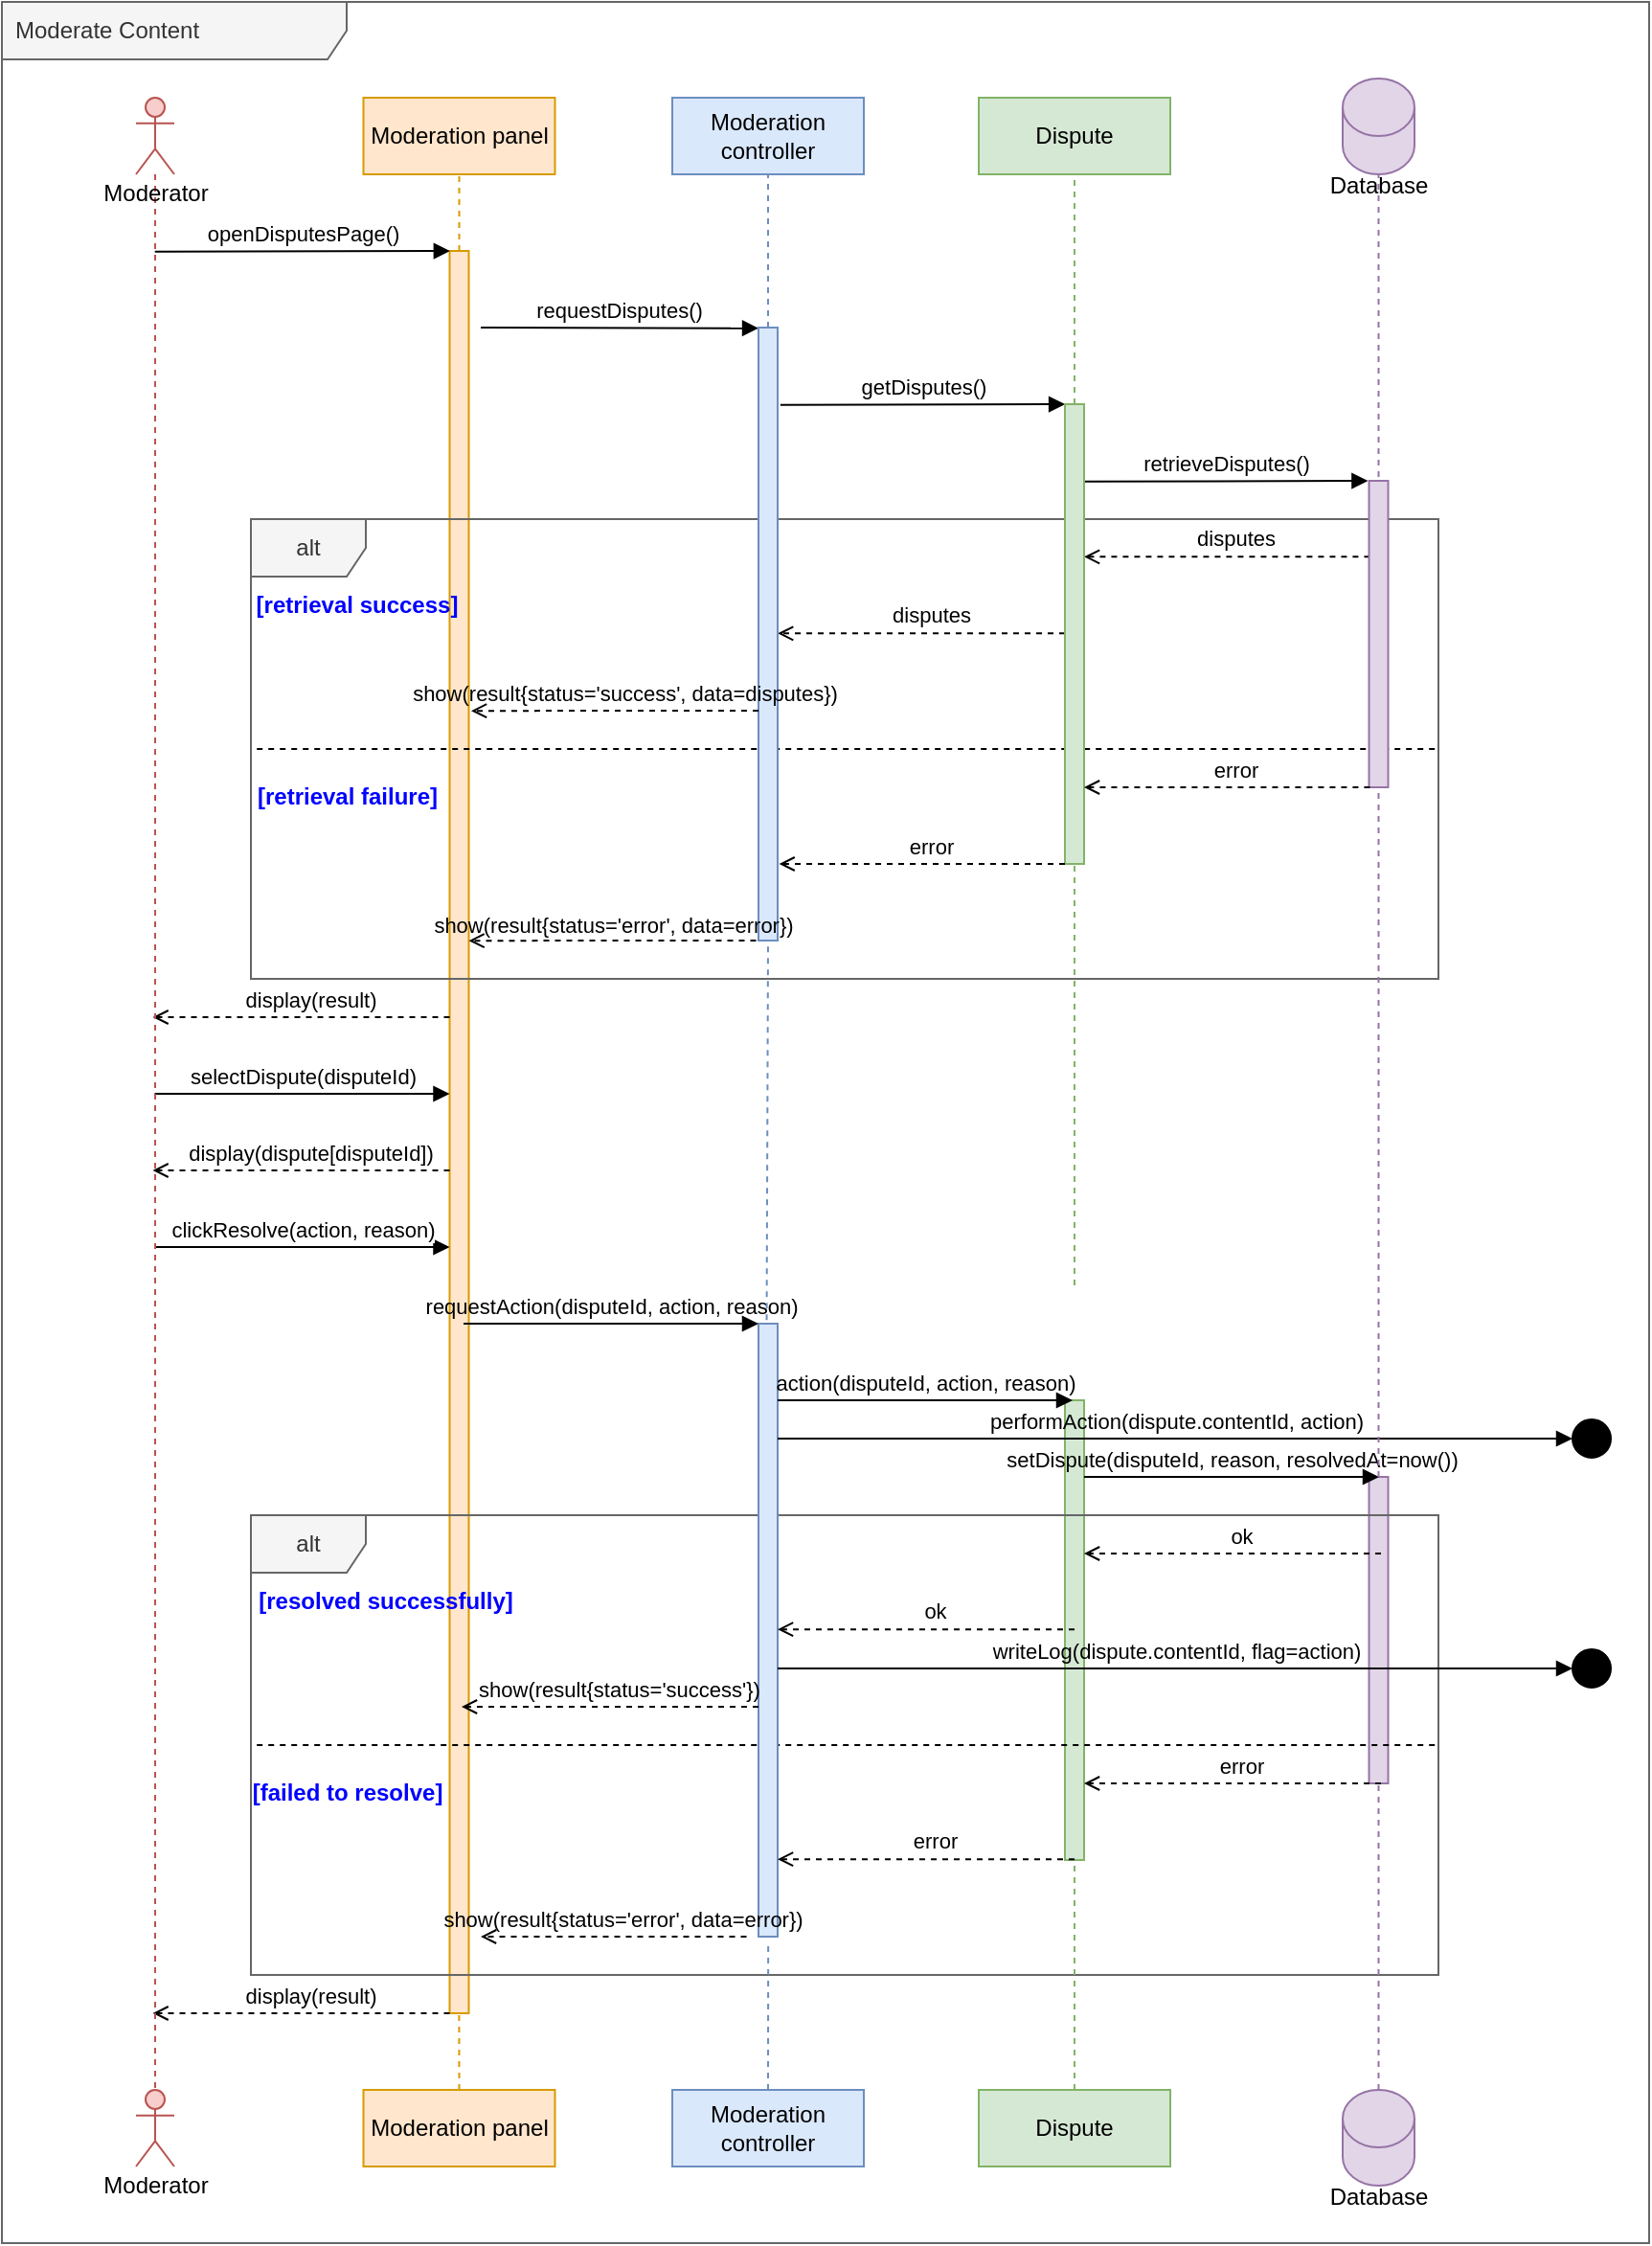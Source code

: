 <mxfile pages="7">
    <diagram id="9YUfMd6E4KthZk4kom6o" name="moderate_content">
        <mxGraphModel dx="702" dy="571" grid="1" gridSize="10" guides="1" tooltips="1" connect="1" arrows="1" fold="1" page="1" pageScale="1" pageWidth="850" pageHeight="1100" math="0" shadow="0">
            <root>
                <mxCell id="0"/>
                <mxCell id="1" parent="0"/>
                <mxCell id="Brh_mnJi5IMDe2LUyWTu-10" value="&lt;span style=&quot;color: rgba(237, 237, 237, 0); font-family: monospace; font-size: 0px; text-align: start;&quot;&gt;%3CmxGraphModel%3E%3Croot%3E%3CmxCell%20id%3D%220%22%2F%3E%3CmxCell%20id%3D%221%22%20parent%3D%220%22%2F%3E%3CmxCell%20id%3D%222%22%20value%3D%22%5Bmessage%5D%22%20style%3D%22html%3D1%3BverticalAlign%3Dbottom%3BendArrow%3Dblock%3Brounded%3D0%3BexitX%3D0.983%3BexitY%3D0.126%3BexitDx%3D0%3BexitDy%3D0%3BexitPerimeter%3D0%3B%22%20edge%3D%221%22%20parent%3D%221%22%3E%3CmxGeometry%20x%3D%220.001%22%20relative%3D%221%22%20as%3D%22geometry%22%3E%3CmxPoint%20x%3D%22325%22%20y%3D%22240%22%20as%3D%22sourcePoint%22%2F%3E%3CmxPoint%20x%3D%22475%22%20y%3D%22240%22%20as%3D%22targetPoint%22%2F%3E%3CmxPoint%20as%3D%22offset%22%2F%3E%3C%2FmxGeometry%3E%3C%2FmxCell%3E%3C%2Froot%3E%3C%2FmxGraphModel%3E&lt;/span&gt;" style="html=1;points=[];perimeter=orthogonalPerimeter;fillColor=#ffe6cc;strokeColor=#d79b00;container=0;" parent="1" vertex="1">
                    <mxGeometry x="233.75" y="200" width="10" height="920" as="geometry"/>
                </mxCell>
                <mxCell id="krH2Hktch8SGsoItCmGY-56" value="" style="html=1;points=[];perimeter=orthogonalPerimeter;fillColor=#e1d5e7;strokeColor=#9673a6;container=0;" parent="1" vertex="1">
                    <mxGeometry x="713.75" y="840" width="10" height="160" as="geometry"/>
                </mxCell>
                <mxCell id="krH2Hktch8SGsoItCmGY-51" value="&lt;span style=&quot;color: rgba(237, 237, 237, 0); font-family: monospace; font-size: 0px; text-align: start;&quot;&gt;%3CmxGraphModel%3E%3Croot%3E%3CmxCell%20id%3D%220%22%2F%3E%3CmxCell%20id%3D%221%22%20parent%3D%220%22%2F%3E%3CmxCell%20id%3D%222%22%20value%3D%22%5Bmessage%5D%22%20style%3D%22html%3D1%3BverticalAlign%3Dbottom%3BendArrow%3Dblock%3Brounded%3D0%3BexitX%3D0.983%3BexitY%3D0.126%3BexitDx%3D0%3BexitDy%3D0%3BexitPerimeter%3D0%3B%22%20edge%3D%221%22%20parent%3D%221%22%3E%3CmxGeometry%20x%3D%220.001%22%20relative%3D%221%22%20as%3D%22geometry%22%3E%3CmxPoint%20x%3D%22325%22%20y%3D%22240%22%20as%3D%22sourcePoint%22%2F%3E%3CmxPoint%20x%3D%22475%22%20y%3D%22240%22%20as%3D%22targetPoint%22%2F%3E%3CmxPoint%20as%3D%22offset%22%2F%3E%3C%2FmxGeometry%3E%3C%2FmxCell%3E%3C%2Froot%3E%3C%2FmxGraphModel%3E&lt;/span&gt;" style="html=1;points=[];perimeter=orthogonalPerimeter;fillColor=#D5E8D4;strokeColor=#82B366;container=0;" parent="1" vertex="1">
                    <mxGeometry x="555" y="800" width="10" height="240" as="geometry"/>
                </mxCell>
                <mxCell id="krH2Hktch8SGsoItCmGY-9" value="" style="group" parent="1" vertex="1" connectable="0">
                    <mxGeometry x="130" y="340" width="620" height="240" as="geometry"/>
                </mxCell>
                <mxCell id="krH2Hktch8SGsoItCmGY-10" value="alt" style="shape=umlFrame;whiteSpace=wrap;html=1;fillColor=#f5f5f5;fontColor=#333333;strokeColor=#666666;" parent="krH2Hktch8SGsoItCmGY-9" vertex="1">
                    <mxGeometry width="620" height="240" as="geometry"/>
                </mxCell>
                <mxCell id="krH2Hktch8SGsoItCmGY-11" value="&lt;b&gt;&lt;font style=&quot;color: rgb(0, 0, 255);&quot;&gt;[retrieval success]&lt;/font&gt;&lt;/b&gt;" style="text;html=1;align=center;verticalAlign=middle;resizable=0;points=[];autosize=1;strokeColor=none;fillColor=none;" parent="krH2Hktch8SGsoItCmGY-9" vertex="1">
                    <mxGeometry x="-10" y="29.998" width="130" height="30" as="geometry"/>
                </mxCell>
                <mxCell id="krH2Hktch8SGsoItCmGY-12" value="&lt;b&gt;&lt;font style=&quot;color: rgb(0, 0, 255);&quot;&gt;[retrieval failure]&lt;/font&gt;&lt;/b&gt;" style="text;html=1;align=center;verticalAlign=middle;resizable=0;points=[];autosize=1;strokeColor=none;fillColor=none;" parent="krH2Hktch8SGsoItCmGY-9" vertex="1">
                    <mxGeometry x="-10" y="130.002" width="120" height="30" as="geometry"/>
                </mxCell>
                <mxCell id="krH2Hktch8SGsoItCmGY-13" value="" style="endArrow=none;dashed=1;html=1;rounded=0;entryX=1;entryY=0.5;entryDx=0;entryDy=0;entryPerimeter=0;exitX=0.005;exitY=0.5;exitDx=0;exitDy=0;exitPerimeter=0;" parent="krH2Hktch8SGsoItCmGY-9" source="krH2Hktch8SGsoItCmGY-10" target="krH2Hktch8SGsoItCmGY-10" edge="1">
                    <mxGeometry width="50" height="50" relative="1" as="geometry">
                        <mxPoint y="119.57" as="sourcePoint"/>
                        <mxPoint x="620" y="120.29" as="targetPoint"/>
                    </mxGeometry>
                </mxCell>
                <mxCell id="krH2Hktch8SGsoItCmGY-58" value="" style="group" parent="1" vertex="1" connectable="0">
                    <mxGeometry x="130" y="860" width="620" height="240" as="geometry"/>
                </mxCell>
                <mxCell id="krH2Hktch8SGsoItCmGY-59" value="alt" style="shape=umlFrame;whiteSpace=wrap;html=1;fillColor=#f5f5f5;fontColor=#333333;strokeColor=#666666;" parent="krH2Hktch8SGsoItCmGY-58" vertex="1">
                    <mxGeometry width="620" height="240" as="geometry"/>
                </mxCell>
                <mxCell id="krH2Hktch8SGsoItCmGY-61" value="&lt;b&gt;&lt;font style=&quot;color: rgb(0, 0, 255);&quot;&gt;[failed to resolve]&lt;/font&gt;&lt;/b&gt;" style="text;html=1;align=center;verticalAlign=middle;resizable=0;points=[];autosize=1;strokeColor=none;fillColor=none;" parent="krH2Hktch8SGsoItCmGY-58" vertex="1">
                    <mxGeometry x="-10" y="130.002" width="120" height="30" as="geometry"/>
                </mxCell>
                <mxCell id="krH2Hktch8SGsoItCmGY-62" value="" style="endArrow=none;dashed=1;html=1;rounded=0;entryX=1;entryY=0.5;entryDx=0;entryDy=0;entryPerimeter=0;exitX=0.005;exitY=0.5;exitDx=0;exitDy=0;exitPerimeter=0;" parent="krH2Hktch8SGsoItCmGY-58" source="krH2Hktch8SGsoItCmGY-59" target="krH2Hktch8SGsoItCmGY-59" edge="1">
                    <mxGeometry width="50" height="50" relative="1" as="geometry">
                        <mxPoint y="119.57" as="sourcePoint"/>
                        <mxPoint x="620" y="120.29" as="targetPoint"/>
                    </mxGeometry>
                </mxCell>
                <mxCell id="krH2Hktch8SGsoItCmGY-60" value="&lt;b&gt;&lt;font style=&quot;color: rgb(0, 0, 255);&quot;&gt;[resolved successfully]&lt;/font&gt;&lt;/b&gt;" style="text;html=1;align=center;verticalAlign=middle;resizable=0;points=[];autosize=1;strokeColor=none;fillColor=none;" parent="krH2Hktch8SGsoItCmGY-58" vertex="1">
                    <mxGeometry x="-10" y="29.998" width="160" height="30" as="geometry"/>
                </mxCell>
                <mxCell id="krH2Hktch8SGsoItCmGY-20" value="&lt;span style=&quot;color: rgba(237, 237, 237, 0); font-family: monospace; font-size: 0px; text-align: start;&quot;&gt;%3CmxGraphModel%3E%3Croot%3E%3CmxCell%20id%3D%220%22%2F%3E%3CmxCell%20id%3D%221%22%20parent%3D%220%22%2F%3E%3CmxCell%20id%3D%222%22%20value%3D%22%5Bmessage%5D%22%20style%3D%22html%3D1%3BverticalAlign%3Dbottom%3BendArrow%3Dblock%3Brounded%3D0%3BexitX%3D0.983%3BexitY%3D0.126%3BexitDx%3D0%3BexitDy%3D0%3BexitPerimeter%3D0%3B%22%20edge%3D%221%22%20parent%3D%221%22%3E%3CmxGeometry%20x%3D%220.001%22%20relative%3D%221%22%20as%3D%22geometry%22%3E%3CmxPoint%20x%3D%22325%22%20y%3D%22240%22%20as%3D%22sourcePoint%22%2F%3E%3CmxPoint%20x%3D%22475%22%20y%3D%22240%22%20as%3D%22targetPoint%22%2F%3E%3CmxPoint%20as%3D%22offset%22%2F%3E%3C%2FmxGeometry%3E%3C%2FmxCell%3E%3C%2Froot%3E%3C%2FmxGraphModel%3E&lt;/span&gt;" style="html=1;points=[];perimeter=orthogonalPerimeter;fillColor=#DAE8FC;strokeColor=#6C8EBF;container=0;" parent="1" vertex="1">
                    <mxGeometry x="395" y="760" width="10" height="320" as="geometry"/>
                </mxCell>
                <mxCell id="Al805DOzdkPpneg158_Z-1" value="Moderate Content" style="shape=umlFrame;whiteSpace=wrap;html=1;width=180;height=30;boundedLbl=1;verticalAlign=middle;align=left;spacingLeft=5;fillColor=#f5f5f5;fontColor=#333333;strokeColor=#666666;container=0;" parent="1" vertex="1">
                    <mxGeometry y="70" width="860" height="1170" as="geometry"/>
                </mxCell>
                <mxCell id="Al805DOzdkPpneg158_Z-17" value="requestDisputes()" style="html=1;verticalAlign=bottom;endArrow=block;rounded=0;entryX=0.003;entryY=-0.002;entryDx=0;entryDy=0;entryPerimeter=0;" parent="1" edge="1">
                    <mxGeometry x="0.001" relative="1" as="geometry">
                        <mxPoint x="250" y="240" as="sourcePoint"/>
                        <mxPoint x="395.03" y="240.36" as="targetPoint"/>
                        <mxPoint as="offset"/>
                    </mxGeometry>
                </mxCell>
                <mxCell id="f-mqI0CYQHJbRvDZa1W0-10" value="getDisputes()" style="html=1;verticalAlign=bottom;endArrow=block;rounded=0;exitX=1.143;exitY=0.126;exitDx=0;exitDy=0;exitPerimeter=0;entryX=0.006;entryY=0;entryDx=0;entryDy=0;entryPerimeter=0;" parent="1" source="Brh_mnJi5IMDe2LUyWTu-18" target="Brh_mnJi5IMDe2LUyWTu-24" edge="1">
                    <mxGeometry x="0.001" relative="1" as="geometry">
                        <mxPoint x="404.87" y="279.6" as="sourcePoint"/>
                        <mxPoint x="555.09" y="280.16" as="targetPoint"/>
                        <mxPoint as="offset"/>
                    </mxGeometry>
                </mxCell>
                <mxCell id="hI0j3te1_Zp4ngGJVeRy-8" value="retrieveDisputes()" style="html=1;verticalAlign=bottom;endArrow=block;rounded=0;exitX=0.992;exitY=0.255;exitDx=0;exitDy=0;exitPerimeter=0;entryX=-0.062;entryY=0.005;entryDx=0;entryDy=0;entryPerimeter=0;" parent="1" edge="1">
                    <mxGeometry x="0.001" relative="1" as="geometry">
                        <mxPoint x="565.0" y="320.4" as="sourcePoint"/>
                        <mxPoint x="713.21" y="320" as="targetPoint"/>
                        <mxPoint as="offset"/>
                    </mxGeometry>
                </mxCell>
                <mxCell id="hI0j3te1_Zp4ngGJVeRy-11" style="rounded=0;orthogonalLoop=1;jettySize=auto;html=1;endArrow=open;endFill=0;dashed=1;exitX=0;exitY=1.001;exitDx=0;exitDy=0;exitPerimeter=0;entryX=1.005;entryY=0.834;entryDx=0;entryDy=0;entryPerimeter=0;" parent="1" edge="1">
                    <mxGeometry relative="1" as="geometry">
                        <mxPoint x="405.05" y="399.64" as="targetPoint"/>
                        <mxPoint x="555" y="399.64" as="sourcePoint"/>
                    </mxGeometry>
                </mxCell>
                <mxCell id="hI0j3te1_Zp4ngGJVeRy-12" value="disputes" style="edgeLabel;html=1;align=center;verticalAlign=bottom;resizable=0;points=[];container=0;" parent="hI0j3te1_Zp4ngGJVeRy-11" vertex="1" connectable="0">
                    <mxGeometry x="-0.06" y="-1" relative="1" as="geometry">
                        <mxPoint as="offset"/>
                    </mxGeometry>
                </mxCell>
                <mxCell id="2" style="rounded=0;orthogonalLoop=1;jettySize=auto;html=1;endArrow=open;endFill=0;dashed=1;entryX=1.005;entryY=0.834;entryDx=0;entryDy=0;entryPerimeter=0;" parent="1" edge="1">
                    <mxGeometry relative="1" as="geometry">
                        <mxPoint x="78.75" y="600.0" as="targetPoint"/>
                        <mxPoint x="233.75" y="600" as="sourcePoint"/>
                    </mxGeometry>
                </mxCell>
                <mxCell id="3" value="display(result)" style="edgeLabel;html=1;align=center;verticalAlign=bottom;resizable=0;points=[];container=0;" parent="2" vertex="1" connectable="0">
                    <mxGeometry x="-0.06" y="-1" relative="1" as="geometry">
                        <mxPoint as="offset"/>
                    </mxGeometry>
                </mxCell>
                <mxCell id="krH2Hktch8SGsoItCmGY-30" style="rounded=0;orthogonalLoop=1;jettySize=auto;html=1;endArrow=open;endFill=0;dashed=1;entryX=1.005;entryY=0.834;entryDx=0;entryDy=0;entryPerimeter=0;" parent="1" edge="1">
                    <mxGeometry relative="1" as="geometry">
                        <mxPoint x="78.75" y="1120" as="targetPoint"/>
                        <mxPoint x="233.75" y="1120" as="sourcePoint"/>
                    </mxGeometry>
                </mxCell>
                <mxCell id="krH2Hktch8SGsoItCmGY-31" value="display(result)" style="edgeLabel;html=1;align=center;verticalAlign=bottom;resizable=0;points=[];container=0;" parent="krH2Hktch8SGsoItCmGY-30" vertex="1" connectable="0">
                    <mxGeometry x="-0.06" y="-1" relative="1" as="geometry">
                        <mxPoint as="offset"/>
                    </mxGeometry>
                </mxCell>
                <mxCell id="krH2Hktch8SGsoItCmGY-16" style="rounded=0;orthogonalLoop=1;jettySize=auto;html=1;endArrow=open;endFill=0;dashed=1;entryX=1.005;entryY=0.834;entryDx=0;entryDy=0;entryPerimeter=0;" parent="1" edge="1">
                    <mxGeometry relative="1" as="geometry">
                        <mxPoint x="78.75" y="680.0" as="targetPoint"/>
                        <mxPoint x="233.75" y="680" as="sourcePoint"/>
                    </mxGeometry>
                </mxCell>
                <mxCell id="krH2Hktch8SGsoItCmGY-17" value="display(dispute[disputeId])" style="edgeLabel;html=1;align=center;verticalAlign=bottom;resizable=0;points=[];container=0;" parent="krH2Hktch8SGsoItCmGY-16" vertex="1" connectable="0">
                    <mxGeometry x="-0.06" y="-1" relative="1" as="geometry">
                        <mxPoint as="offset"/>
                    </mxGeometry>
                </mxCell>
                <mxCell id="krH2Hktch8SGsoItCmGY-28" style="rounded=0;orthogonalLoop=1;jettySize=auto;html=1;endArrow=open;endFill=0;dashed=1;entryX=1.005;entryY=0.834;entryDx=0;entryDy=0;entryPerimeter=0;" parent="1" edge="1">
                    <mxGeometry relative="1" as="geometry">
                        <mxPoint x="240.0" y="960.0" as="targetPoint"/>
                        <mxPoint x="395" y="960" as="sourcePoint"/>
                    </mxGeometry>
                </mxCell>
                <mxCell id="krH2Hktch8SGsoItCmGY-29" value="show(result{status=&#39;success&#39;})" style="edgeLabel;html=1;align=center;verticalAlign=bottom;resizable=0;points=[];container=0;labelBackgroundColor=none;" parent="krH2Hktch8SGsoItCmGY-28" vertex="1" connectable="0">
                    <mxGeometry x="-0.06" y="-1" relative="1" as="geometry">
                        <mxPoint as="offset"/>
                    </mxGeometry>
                </mxCell>
                <mxCell id="krH2Hktch8SGsoItCmGY-44" style="rounded=0;orthogonalLoop=1;jettySize=auto;html=1;endArrow=open;endFill=0;dashed=1;" parent="1" edge="1">
                    <mxGeometry relative="1" as="geometry">
                        <mxPoint x="250" y="1080" as="targetPoint"/>
                        <mxPoint x="388.75" y="1080" as="sourcePoint"/>
                    </mxGeometry>
                </mxCell>
                <mxCell id="krH2Hktch8SGsoItCmGY-45" value="show(result{status=&#39;error&#39;, data=error})" style="edgeLabel;html=1;align=center;verticalAlign=bottom;resizable=0;points=[];container=0;labelBackgroundColor=none;" parent="krH2Hktch8SGsoItCmGY-44" vertex="1" connectable="0">
                    <mxGeometry x="-0.06" y="-1" relative="1" as="geometry">
                        <mxPoint as="offset"/>
                    </mxGeometry>
                </mxCell>
                <mxCell id="krH2Hktch8SGsoItCmGY-24" style="rounded=0;orthogonalLoop=1;jettySize=auto;html=1;endArrow=open;endFill=0;dashed=1;entryX=1.005;entryY=0.834;entryDx=0;entryDy=0;entryPerimeter=0;" parent="1" edge="1">
                    <mxGeometry relative="1" as="geometry">
                        <mxPoint x="565" y="880.0" as="targetPoint"/>
                        <mxPoint x="720" y="880" as="sourcePoint"/>
                    </mxGeometry>
                </mxCell>
                <mxCell id="krH2Hktch8SGsoItCmGY-25" value="ok" style="edgeLabel;html=1;align=center;verticalAlign=bottom;resizable=0;points=[];container=0;" parent="krH2Hktch8SGsoItCmGY-24" vertex="1" connectable="0">
                    <mxGeometry x="-0.06" y="-1" relative="1" as="geometry">
                        <mxPoint as="offset"/>
                    </mxGeometry>
                </mxCell>
                <mxCell id="krH2Hktch8SGsoItCmGY-40" style="rounded=0;orthogonalLoop=1;jettySize=auto;html=1;endArrow=open;endFill=0;dashed=1;entryX=1.005;entryY=0.834;entryDx=0;entryDy=0;entryPerimeter=0;" parent="1" edge="1">
                    <mxGeometry relative="1" as="geometry">
                        <mxPoint x="565" y="1000.0" as="targetPoint"/>
                        <mxPoint x="720" y="1000" as="sourcePoint"/>
                    </mxGeometry>
                </mxCell>
                <mxCell id="krH2Hktch8SGsoItCmGY-41" value="error" style="edgeLabel;html=1;align=center;verticalAlign=bottom;resizable=0;points=[];container=0;" parent="krH2Hktch8SGsoItCmGY-40" vertex="1" connectable="0">
                    <mxGeometry x="-0.06" y="-1" relative="1" as="geometry">
                        <mxPoint as="offset"/>
                    </mxGeometry>
                </mxCell>
                <mxCell id="krH2Hktch8SGsoItCmGY-26" style="rounded=0;orthogonalLoop=1;jettySize=auto;html=1;endArrow=open;endFill=0;dashed=1;entryX=1.005;entryY=0.834;entryDx=0;entryDy=0;entryPerimeter=0;" parent="1" edge="1">
                    <mxGeometry relative="1" as="geometry">
                        <mxPoint x="405" y="919.6" as="targetPoint"/>
                        <mxPoint x="560" y="919.6" as="sourcePoint"/>
                    </mxGeometry>
                </mxCell>
                <mxCell id="krH2Hktch8SGsoItCmGY-27" value="ok" style="edgeLabel;html=1;align=center;verticalAlign=bottom;resizable=0;points=[];container=0;" parent="krH2Hktch8SGsoItCmGY-26" vertex="1" connectable="0">
                    <mxGeometry x="-0.06" y="-1" relative="1" as="geometry">
                        <mxPoint as="offset"/>
                    </mxGeometry>
                </mxCell>
                <mxCell id="krH2Hktch8SGsoItCmGY-42" style="rounded=0;orthogonalLoop=1;jettySize=auto;html=1;endArrow=open;endFill=0;dashed=1;entryX=1.005;entryY=0.834;entryDx=0;entryDy=0;entryPerimeter=0;" parent="1" edge="1">
                    <mxGeometry relative="1" as="geometry">
                        <mxPoint x="405" y="1039.6" as="targetPoint"/>
                        <mxPoint x="560" y="1039.6" as="sourcePoint"/>
                    </mxGeometry>
                </mxCell>
                <mxCell id="krH2Hktch8SGsoItCmGY-43" value="error" style="edgeLabel;html=1;align=center;verticalAlign=bottom;resizable=0;points=[];container=0;" parent="krH2Hktch8SGsoItCmGY-42" vertex="1" connectable="0">
                    <mxGeometry x="-0.06" y="-1" relative="1" as="geometry">
                        <mxPoint as="offset"/>
                    </mxGeometry>
                </mxCell>
                <mxCell id="hI0j3te1_Zp4ngGJVeRy-13" style="rounded=0;orthogonalLoop=1;jettySize=auto;html=1;endArrow=open;endFill=0;dashed=1;exitX=-0.037;exitY=0.998;exitDx=0;exitDy=0;exitPerimeter=0;entryX=1.004;entryY=0.749;entryDx=0;entryDy=0;entryPerimeter=0;" parent="1" edge="1">
                    <mxGeometry relative="1" as="geometry">
                        <mxPoint x="565" y="359.64" as="targetPoint"/>
                        <mxPoint x="714.21" y="359.64" as="sourcePoint"/>
                    </mxGeometry>
                </mxCell>
                <mxCell id="hI0j3te1_Zp4ngGJVeRy-14" value="disputes" style="edgeLabel;html=1;align=center;verticalAlign=bottom;resizable=0;points=[];container=0;" parent="hI0j3te1_Zp4ngGJVeRy-13" vertex="1" connectable="0">
                    <mxGeometry x="-0.06" y="-1" relative="1" as="geometry">
                        <mxPoint as="offset"/>
                    </mxGeometry>
                </mxCell>
                <mxCell id="Brh_mnJi5IMDe2LUyWTu-4" value="openDisputesPage()" style="html=1;verticalAlign=bottom;endArrow=block;rounded=0;entryX=0.018;entryY=0;entryDx=0;entryDy=0;entryPerimeter=0;exitX=0.486;exitY=0.001;exitDx=0;exitDy=0;exitPerimeter=0;" parent="1" source="Brh_mnJi5IMDe2LUyWTu-5" target="Brh_mnJi5IMDe2LUyWTu-10" edge="1">
                    <mxGeometry x="0.001" relative="1" as="geometry">
                        <mxPoint x="80" y="200" as="sourcePoint"/>
                        <mxPoint x="235.42" y="199.36" as="targetPoint"/>
                        <mxPoint as="offset"/>
                    </mxGeometry>
                </mxCell>
                <mxCell id="krH2Hktch8SGsoItCmGY-14" value="selectDispute(disputeId)" style="html=1;verticalAlign=bottom;endArrow=block;rounded=0;entryX=0.018;entryY=0;entryDx=0;entryDy=0;entryPerimeter=0;exitX=0.486;exitY=0.001;exitDx=0;exitDy=0;exitPerimeter=0;" parent="1" edge="1">
                    <mxGeometry x="0.001" relative="1" as="geometry">
                        <mxPoint x="79.75" y="640" as="sourcePoint"/>
                        <mxPoint x="233.75" y="640" as="targetPoint"/>
                        <mxPoint as="offset"/>
                    </mxGeometry>
                </mxCell>
                <mxCell id="krH2Hktch8SGsoItCmGY-18" value="clickResolve(action, reason)" style="html=1;verticalAlign=bottom;endArrow=block;rounded=0;entryX=0.018;entryY=0;entryDx=0;entryDy=0;entryPerimeter=0;exitX=0.486;exitY=0.001;exitDx=0;exitDy=0;exitPerimeter=0;" parent="1" edge="1">
                    <mxGeometry x="0.001" relative="1" as="geometry">
                        <mxPoint x="79.75" y="720" as="sourcePoint"/>
                        <mxPoint x="233.75" y="720" as="targetPoint"/>
                        <mxPoint as="offset"/>
                    </mxGeometry>
                </mxCell>
                <mxCell id="krH2Hktch8SGsoItCmGY-21" value="&lt;span&gt;requestAction(disputeId, action, reason)&lt;/span&gt;" style="html=1;verticalAlign=bottom;endArrow=block;rounded=0;entryX=0.018;entryY=0;entryDx=0;entryDy=0;entryPerimeter=0;exitX=0.486;exitY=0.001;exitDx=0;exitDy=0;exitPerimeter=0;labelBackgroundColor=none;" parent="1" edge="1">
                    <mxGeometry x="0.001" relative="1" as="geometry">
                        <mxPoint x="241" y="760" as="sourcePoint"/>
                        <mxPoint x="395" y="760" as="targetPoint"/>
                        <mxPoint as="offset"/>
                    </mxGeometry>
                </mxCell>
                <mxCell id="krH2Hktch8SGsoItCmGY-22" value="&lt;span&gt;action(disputeId, action, reason)&lt;/span&gt;" style="html=1;verticalAlign=bottom;endArrow=block;rounded=0;entryX=0.018;entryY=0;entryDx=0;entryDy=0;entryPerimeter=0;exitX=0.486;exitY=0.001;exitDx=0;exitDy=0;exitPerimeter=0;labelBackgroundColor=none;" parent="1" edge="1">
                    <mxGeometry x="0.001" relative="1" as="geometry">
                        <mxPoint x="405" y="800" as="sourcePoint"/>
                        <mxPoint x="559" y="800" as="targetPoint"/>
                        <mxPoint as="offset"/>
                    </mxGeometry>
                </mxCell>
                <mxCell id="krH2Hktch8SGsoItCmGY-36" value="performAction(dispute.contentId, action)" style="html=1;verticalAlign=bottom;endArrow=block;rounded=0;exitX=0.486;exitY=0.001;exitDx=0;exitDy=0;exitPerimeter=0;labelBackgroundColor=none;" parent="1" edge="1">
                    <mxGeometry x="0.001" relative="1" as="geometry">
                        <mxPoint x="405" y="820" as="sourcePoint"/>
                        <mxPoint x="820" y="820" as="targetPoint"/>
                        <mxPoint as="offset"/>
                    </mxGeometry>
                </mxCell>
                <mxCell id="krH2Hktch8SGsoItCmGY-38" value="writeLog(dispute.contentId, flag=action)" style="html=1;verticalAlign=bottom;endArrow=block;rounded=0;exitX=0.486;exitY=0.001;exitDx=0;exitDy=0;exitPerimeter=0;labelBackgroundColor=none;" parent="1" edge="1">
                    <mxGeometry x="0.001" relative="1" as="geometry">
                        <mxPoint x="405" y="940" as="sourcePoint"/>
                        <mxPoint x="820" y="940" as="targetPoint"/>
                        <mxPoint as="offset"/>
                    </mxGeometry>
                </mxCell>
                <mxCell id="krH2Hktch8SGsoItCmGY-23" value="setDispute(disputeId, reason, resolvedAt=now())" style="html=1;verticalAlign=bottom;endArrow=block;rounded=0;entryX=0.018;entryY=0;entryDx=0;entryDy=0;entryPerimeter=0;exitX=0.486;exitY=0.001;exitDx=0;exitDy=0;exitPerimeter=0;labelBackgroundColor=none;" parent="1" edge="1">
                    <mxGeometry x="0.001" relative="1" as="geometry">
                        <mxPoint x="565" y="840" as="sourcePoint"/>
                        <mxPoint x="719" y="840" as="targetPoint"/>
                        <mxPoint as="offset"/>
                    </mxGeometry>
                </mxCell>
                <mxCell id="RKpe-7u0rJ-MWehzNpvw-2" value="Moderator" style="shape=umlActor;verticalLabelPosition=middle;verticalAlign=top;html=1;outlineConnect=0;strokeColor=light-dark(#B85450,#D7817E);fillColor=light-dark(#F8CECC,#512D2B);labelPosition=center;align=center;spacingTop=36;container=0;" parent="1" vertex="1">
                    <mxGeometry x="70" y="1160" width="20" height="40" as="geometry"/>
                </mxCell>
                <mxCell id="RKpe-7u0rJ-MWehzNpvw-3" value="" style="endArrow=none;html=1;rounded=0;entryX=0.5;entryY=0;entryDx=0;entryDy=0;entryPerimeter=0;dashed=1;strokeColor=#B85450;" parent="1" source="Al805DOzdkPpneg158_Z-26" target="RKpe-7u0rJ-MWehzNpvw-2" edge="1">
                    <mxGeometry width="50" height="50" relative="1" as="geometry">
                        <mxPoint x="170" y="390" as="sourcePoint"/>
                        <mxPoint x="220" y="340" as="targetPoint"/>
                    </mxGeometry>
                </mxCell>
                <mxCell id="Brh_mnJi5IMDe2LUyWTu-15" value="Moderation controller" style="rounded=0;whiteSpace=wrap;html=1;strokeColor=#6C8EBF;fillColor=#DAE8FC;container=0;" parent="1" vertex="1">
                    <mxGeometry x="350" y="1160" width="100" height="40" as="geometry"/>
                </mxCell>
                <mxCell id="Brh_mnJi5IMDe2LUyWTu-17" value="" style="endArrow=none;html=1;rounded=0;entryX=0.5;entryY=1;entryDx=0;entryDy=0;exitX=0.428;exitY=-0.006;exitDx=0;exitDy=0;strokeColor=#6C8EBF;dashed=1;exitPerimeter=0;" parent="1" source="krH2Hktch8SGsoItCmGY-20" target="Brh_mnJi5IMDe2LUyWTu-18" edge="1">
                    <mxGeometry width="50" height="50" relative="1" as="geometry">
                        <mxPoint x="400" y="600.0" as="sourcePoint"/>
                        <mxPoint x="400" y="580" as="targetPoint"/>
                    </mxGeometry>
                </mxCell>
                <mxCell id="krH2Hktch8SGsoItCmGY-54" value="" style="endArrow=none;html=1;rounded=0;entryX=0.509;entryY=1.01;entryDx=0;entryDy=0;exitX=0.5;exitY=0;exitDx=0;exitDy=0;strokeColor=#6C8EBF;dashed=1;entryPerimeter=0;" parent="1" source="Brh_mnJi5IMDe2LUyWTu-15" target="krH2Hktch8SGsoItCmGY-20" edge="1">
                    <mxGeometry width="50" height="50" relative="1" as="geometry">
                        <mxPoint x="470" y="1588" as="sourcePoint"/>
                        <mxPoint x="471" y="1390" as="targetPoint"/>
                    </mxGeometry>
                </mxCell>
                <mxCell id="Brh_mnJi5IMDe2LUyWTu-21" value="Dispute" style="rounded=0;whiteSpace=wrap;html=1;strokeColor=#82B366;fillColor=#D5E8D4;container=0;" parent="1" vertex="1">
                    <mxGeometry x="510" y="1160" width="100" height="40" as="geometry"/>
                </mxCell>
                <mxCell id="Brh_mnJi5IMDe2LUyWTu-23" value="" style="endArrow=none;html=1;rounded=0;entryX=0.5;entryY=1;entryDx=0;entryDy=0;strokeColor=#82B366;dashed=1;" parent="1" target="Brh_mnJi5IMDe2LUyWTu-24" edge="1">
                    <mxGeometry width="50" height="50" relative="1" as="geometry">
                        <mxPoint x="560" y="740" as="sourcePoint"/>
                        <mxPoint x="560" y="580" as="targetPoint"/>
                    </mxGeometry>
                </mxCell>
                <mxCell id="krH2Hktch8SGsoItCmGY-53" value="" style="endArrow=none;html=1;rounded=0;strokeColor=#82B366;dashed=1;exitX=0.5;exitY=0;exitDx=0;exitDy=0;" parent="1" source="Brh_mnJi5IMDe2LUyWTu-21" edge="1">
                    <mxGeometry width="50" height="50" relative="1" as="geometry">
                        <mxPoint x="600" y="1460" as="sourcePoint"/>
                        <mxPoint x="560" y="1040" as="targetPoint"/>
                    </mxGeometry>
                </mxCell>
                <mxCell id="f-mqI0CYQHJbRvDZa1W0-15" value="Database" style="shape=cylinder3;whiteSpace=wrap;html=1;boundedLbl=1;backgroundOutline=1;size=15;strokeColor=#9673A6;fillColor=#E1D5E7;spacingTop=36;container=0;" parent="1" vertex="1">
                    <mxGeometry x="700" y="1160" width="37.5" height="50" as="geometry"/>
                </mxCell>
                <mxCell id="f-mqI0CYQHJbRvDZa1W0-14" value="" style="endArrow=none;html=1;rounded=0;entryX=0.5;entryY=1;entryDx=0;entryDy=0;entryPerimeter=0;exitX=0.5;exitY=0;exitDx=0;exitDy=0;exitPerimeter=0;dashed=1;strokeColor=#9673A6;" parent="1" source="krH2Hktch8SGsoItCmGY-56" target="f-mqI0CYQHJbRvDZa1W0-7" edge="1">
                    <mxGeometry width="50" height="50" relative="1" as="geometry">
                        <mxPoint x="508.75" y="310" as="sourcePoint"/>
                        <mxPoint x="558.75" y="260" as="targetPoint"/>
                    </mxGeometry>
                </mxCell>
                <mxCell id="Brh_mnJi5IMDe2LUyWTu-8" value="&lt;div&gt;&lt;span style=&quot;background-color: transparent;&quot;&gt;Moderation panel&lt;/span&gt;&lt;/div&gt;" style="rounded=0;whiteSpace=wrap;html=1;strokeColor=#D79B00;fillColor=#FFE6CC;container=0;" parent="1" vertex="1">
                    <mxGeometry x="188.75" y="1160" width="100" height="40" as="geometry"/>
                </mxCell>
                <mxCell id="Brh_mnJi5IMDe2LUyWTu-14" value="Moderation controller" style="rounded=0;whiteSpace=wrap;html=1;strokeColor=#6C8EBF;fillColor=#DAE8FC;container=0;" parent="1" vertex="1">
                    <mxGeometry x="350" y="120" width="100" height="40" as="geometry"/>
                </mxCell>
                <mxCell id="Brh_mnJi5IMDe2LUyWTu-16" value="" style="endArrow=none;html=1;rounded=0;entryX=0.5;entryY=1;entryDx=0;entryDy=0;exitX=0.5;exitY=0;exitDx=0;exitDy=0;strokeColor=#6C8EBF;dashed=1;" parent="1" source="Brh_mnJi5IMDe2LUyWTu-18" target="Brh_mnJi5IMDe2LUyWTu-14" edge="1">
                    <mxGeometry width="50" height="50" relative="1" as="geometry">
                        <mxPoint x="390" y="620" as="sourcePoint"/>
                        <mxPoint x="440" y="570" as="targetPoint"/>
                    </mxGeometry>
                </mxCell>
                <mxCell id="Brh_mnJi5IMDe2LUyWTu-18" value="&lt;span style=&quot;color: rgba(237, 237, 237, 0); font-family: monospace; font-size: 0px; text-align: start;&quot;&gt;%3CmxGraphModel%3E%3Croot%3E%3CmxCell%20id%3D%220%22%2F%3E%3CmxCell%20id%3D%221%22%20parent%3D%220%22%2F%3E%3CmxCell%20id%3D%222%22%20value%3D%22%5Bmessage%5D%22%20style%3D%22html%3D1%3BverticalAlign%3Dbottom%3BendArrow%3Dblock%3Brounded%3D0%3BexitX%3D0.983%3BexitY%3D0.126%3BexitDx%3D0%3BexitDy%3D0%3BexitPerimeter%3D0%3B%22%20edge%3D%221%22%20parent%3D%221%22%3E%3CmxGeometry%20x%3D%220.001%22%20relative%3D%221%22%20as%3D%22geometry%22%3E%3CmxPoint%20x%3D%22325%22%20y%3D%22240%22%20as%3D%22sourcePoint%22%2F%3E%3CmxPoint%20x%3D%22475%22%20y%3D%22240%22%20as%3D%22targetPoint%22%2F%3E%3CmxPoint%20as%3D%22offset%22%2F%3E%3C%2FmxGeometry%3E%3C%2FmxCell%3E%3C%2Froot%3E%3C%2FmxGraphModel%3E&lt;/span&gt;" style="html=1;points=[];perimeter=orthogonalPerimeter;fillColor=#DAE8FC;strokeColor=#6C8EBF;container=0;" parent="1" vertex="1">
                    <mxGeometry x="395" y="240" width="10" height="320" as="geometry"/>
                </mxCell>
                <mxCell id="Brh_mnJi5IMDe2LUyWTu-7" value="&lt;div&gt;&lt;span style=&quot;background-color: transparent;&quot;&gt;Moderation panel&lt;/span&gt;&lt;/div&gt;" style="rounded=0;whiteSpace=wrap;html=1;strokeColor=#D79B00;fillColor=#FFE6CC;container=0;" parent="1" vertex="1">
                    <mxGeometry x="188.75" y="120" width="100" height="40" as="geometry"/>
                </mxCell>
                <mxCell id="Brh_mnJi5IMDe2LUyWTu-9" value="" style="endArrow=none;html=1;rounded=0;entryX=0.5;entryY=1;entryDx=0;entryDy=0;exitX=0.5;exitY=0;exitDx=0;exitDy=0;strokeColor=#D79B00;dashed=1;" parent="1" source="Brh_mnJi5IMDe2LUyWTu-10" target="Brh_mnJi5IMDe2LUyWTu-7" edge="1">
                    <mxGeometry width="50" height="50" relative="1" as="geometry">
                        <mxPoint x="228.75" y="620" as="sourcePoint"/>
                        <mxPoint x="278.75" y="570" as="targetPoint"/>
                    </mxGeometry>
                </mxCell>
                <mxCell id="krH2Hktch8SGsoItCmGY-55" value="" style="endArrow=none;html=1;rounded=0;entryX=0.495;entryY=1.001;entryDx=0;entryDy=0;exitX=0.5;exitY=0;exitDx=0;exitDy=0;strokeColor=#D79B00;dashed=1;entryPerimeter=0;" parent="1" source="Brh_mnJi5IMDe2LUyWTu-8" target="Brh_mnJi5IMDe2LUyWTu-10" edge="1">
                    <mxGeometry width="50" height="50" relative="1" as="geometry">
                        <mxPoint x="220" y="1290" as="sourcePoint"/>
                        <mxPoint x="220" y="1250" as="targetPoint"/>
                    </mxGeometry>
                </mxCell>
                <mxCell id="8" style="rounded=0;orthogonalLoop=1;jettySize=auto;html=1;endArrow=open;endFill=0;dashed=1;exitX=-0.002;exitY=1.001;exitDx=0;exitDy=0;exitPerimeter=0;entryX=0.998;entryY=0.876;entryDx=0;entryDy=0;entryPerimeter=0;" parent="1" edge="1">
                    <mxGeometry relative="1" as="geometry">
                        <mxPoint x="243.75" y="560.08" as="targetPoint"/>
                        <mxPoint x="393.75" y="560.0" as="sourcePoint"/>
                    </mxGeometry>
                </mxCell>
                <mxCell id="9" value="show(result{status=&#39;error&#39;, data=error})" style="edgeLabel;html=1;align=center;verticalAlign=bottom;resizable=0;points=[];labelBackgroundColor=none;container=0;" parent="8" vertex="1" connectable="0">
                    <mxGeometry x="-0.06" y="-1" relative="1" as="geometry">
                        <mxPoint x="-4" y="1" as="offset"/>
                    </mxGeometry>
                </mxCell>
                <mxCell id="f-mqI0CYQHJbRvDZa1W0-7" value="Database" style="shape=cylinder3;whiteSpace=wrap;html=1;boundedLbl=1;backgroundOutline=1;size=15;strokeColor=#9673A6;fillColor=#E1D5E7;verticalAlign=middle;spacingTop=36;container=0;" parent="1" vertex="1">
                    <mxGeometry x="700" y="110" width="37.5" height="50" as="geometry"/>
                </mxCell>
                <mxCell id="Al805DOzdkPpneg158_Z-13" value="" style="html=1;points=[];perimeter=orthogonalPerimeter;fillColor=#e1d5e7;strokeColor=#9673a6;container=0;" parent="1" vertex="1">
                    <mxGeometry x="713.75" y="320" width="10" height="160" as="geometry"/>
                </mxCell>
                <mxCell id="Al805DOzdkPpneg158_Z-26" value="Moderator" style="shape=umlActor;verticalLabelPosition=middle;verticalAlign=top;html=1;outlineConnect=0;strokeColor=light-dark(#B85450,#D7817E);fillColor=light-dark(#F8CECC,#512D2B);labelPosition=center;align=center;spacingTop=36;container=0;" parent="1" vertex="1">
                    <mxGeometry x="70" y="120" width="20" height="40" as="geometry"/>
                </mxCell>
                <mxCell id="Brh_mnJi5IMDe2LUyWTu-5" value="&lt;span style=&quot;color: rgba(0, 0, 0, 0); font-family: monospace; font-size: 0px; text-align: start;&quot;&gt;%3CmxGraphModel%3E%3Croot%3E%3CmxCell%20id%3D%220%22%2F%3E%3CmxCell%20id%3D%221%22%20parent%3D%220%22%2F%3E%3CmxCell%20id%3D%222%22%20value%3D%22%5Bmessage%5D%22%20style%3D%22html%3D1%3BverticalAlign%3Dbottom%3BendArrow%3Dblock%3Brounded%3D0%3BexitX%3D0.983%3BexitY%3D0.126%3BexitDx%3D0%3BexitDy%3D0%3BexitPerimeter%3D0%3B%22%20edge%3D%221%22%20parent%3D%221%22%3E%3CmxGeometry%20x%3D%220.001%22%20relative%3D%221%22%20as%3D%22geometry%22%3E%3CmxPoint%20x%3D%22325%22%20y%3D%22240%22%20as%3D%22sourcePoint%22%2F%3E%3CmxPoint%20x%3D%22475%22%20y%3D%22240%22%20as%3D%22targetPoint%22%2F%3E%3CmxPoint%20as%3D%22offset%22%2F%3E%3C%2FmxGeometry%3E%3C%2FmxCell%3E%3C%2Froot%3E%3C%2FmxGraphModel%3E&lt;/span&gt;" style="html=1;points=[];perimeter=orthogonalPerimeter;fillColor=#FFE6CC00;strokeColor=#D79B0000;container=0;" parent="1" vertex="1">
                    <mxGeometry x="75" y="200" width="10" height="320" as="geometry"/>
                </mxCell>
                <mxCell id="Brh_mnJi5IMDe2LUyWTu-20" value="Dispute" style="rounded=0;whiteSpace=wrap;html=1;strokeColor=#82B366;fillColor=#D5E8D4;container=0;" parent="1" vertex="1">
                    <mxGeometry x="510" y="120" width="100" height="40" as="geometry"/>
                </mxCell>
                <mxCell id="Brh_mnJi5IMDe2LUyWTu-22" value="" style="endArrow=none;html=1;rounded=0;entryX=0.5;entryY=1;entryDx=0;entryDy=0;exitX=0.5;exitY=0;exitDx=0;exitDy=0;strokeColor=#82B366;dashed=1;" parent="1" source="Brh_mnJi5IMDe2LUyWTu-24" target="Brh_mnJi5IMDe2LUyWTu-20" edge="1">
                    <mxGeometry width="50" height="50" relative="1" as="geometry">
                        <mxPoint x="550" y="620" as="sourcePoint"/>
                        <mxPoint x="600" y="570" as="targetPoint"/>
                    </mxGeometry>
                </mxCell>
                <mxCell id="Brh_mnJi5IMDe2LUyWTu-24" value="&lt;span style=&quot;color: rgba(237, 237, 237, 0); font-family: monospace; font-size: 0px; text-align: start;&quot;&gt;%3CmxGraphModel%3E%3Croot%3E%3CmxCell%20id%3D%220%22%2F%3E%3CmxCell%20id%3D%221%22%20parent%3D%220%22%2F%3E%3CmxCell%20id%3D%222%22%20value%3D%22%5Bmessage%5D%22%20style%3D%22html%3D1%3BverticalAlign%3Dbottom%3BendArrow%3Dblock%3Brounded%3D0%3BexitX%3D0.983%3BexitY%3D0.126%3BexitDx%3D0%3BexitDy%3D0%3BexitPerimeter%3D0%3B%22%20edge%3D%221%22%20parent%3D%221%22%3E%3CmxGeometry%20x%3D%220.001%22%20relative%3D%221%22%20as%3D%22geometry%22%3E%3CmxPoint%20x%3D%22325%22%20y%3D%22240%22%20as%3D%22sourcePoint%22%2F%3E%3CmxPoint%20x%3D%22475%22%20y%3D%22240%22%20as%3D%22targetPoint%22%2F%3E%3CmxPoint%20as%3D%22offset%22%2F%3E%3C%2FmxGeometry%3E%3C%2FmxCell%3E%3C%2Froot%3E%3C%2FmxGraphModel%3E&lt;/span&gt;" style="html=1;points=[];perimeter=orthogonalPerimeter;fillColor=#D5E8D4;strokeColor=#82B366;container=0;" parent="1" vertex="1">
                    <mxGeometry x="555" y="280" width="10" height="240" as="geometry"/>
                </mxCell>
                <mxCell id="4" style="rounded=0;orthogonalLoop=1;jettySize=auto;html=1;endArrow=open;endFill=0;dashed=1;exitX=-0.037;exitY=0.998;exitDx=0;exitDy=0;exitPerimeter=0;entryX=1.004;entryY=0.749;entryDx=0;entryDy=0;entryPerimeter=0;" parent="1" edge="1">
                    <mxGeometry relative="1" as="geometry">
                        <mxPoint x="565" y="480.0" as="targetPoint"/>
                        <mxPoint x="714.21" y="480.0" as="sourcePoint"/>
                    </mxGeometry>
                </mxCell>
                <mxCell id="5" value="error" style="edgeLabel;html=1;align=center;verticalAlign=bottom;resizable=0;points=[];container=0;" parent="4" vertex="1" connectable="0">
                    <mxGeometry x="-0.06" y="-1" relative="1" as="geometry">
                        <mxPoint as="offset"/>
                    </mxGeometry>
                </mxCell>
                <mxCell id="6" style="rounded=0;orthogonalLoop=1;jettySize=auto;html=1;endArrow=open;endFill=0;dashed=1;exitX=-0.037;exitY=0.998;exitDx=0;exitDy=0;exitPerimeter=0;entryX=1.004;entryY=0.749;entryDx=0;entryDy=0;entryPerimeter=0;" parent="1" edge="1">
                    <mxGeometry relative="1" as="geometry">
                        <mxPoint x="405.79" y="520" as="targetPoint"/>
                        <mxPoint x="555.0" y="520" as="sourcePoint"/>
                    </mxGeometry>
                </mxCell>
                <mxCell id="7" value="error" style="edgeLabel;html=1;align=center;verticalAlign=bottom;resizable=0;points=[];container=0;" parent="6" vertex="1" connectable="0">
                    <mxGeometry x="-0.06" y="-1" relative="1" as="geometry">
                        <mxPoint as="offset"/>
                    </mxGeometry>
                </mxCell>
                <mxCell id="hI0j3te1_Zp4ngGJVeRy-9" style="rounded=0;orthogonalLoop=1;jettySize=auto;html=1;endArrow=open;endFill=0;dashed=1;exitX=-0.002;exitY=1.001;exitDx=0;exitDy=0;exitPerimeter=0;entryX=0.998;entryY=0.876;entryDx=0;entryDy=0;entryPerimeter=0;" parent="1" edge="1">
                    <mxGeometry relative="1" as="geometry">
                        <mxPoint x="245.0" y="440.08" as="targetPoint"/>
                        <mxPoint x="395.0" y="440.0" as="sourcePoint"/>
                    </mxGeometry>
                </mxCell>
                <mxCell id="hI0j3te1_Zp4ngGJVeRy-10" value="show(result{status=&#39;success&#39;, data=disputes})" style="edgeLabel;html=1;align=center;verticalAlign=bottom;resizable=0;points=[];labelBackgroundColor=none;container=0;" parent="hI0j3te1_Zp4ngGJVeRy-9" vertex="1" connectable="0">
                    <mxGeometry x="-0.06" y="-1" relative="1" as="geometry">
                        <mxPoint as="offset"/>
                    </mxGeometry>
                </mxCell>
                <mxCell id="krH2Hktch8SGsoItCmGY-37" value="" style="ellipse;whiteSpace=wrap;html=1;aspect=fixed;labelBackgroundColor=none;fillColor=#000000;" parent="1" vertex="1">
                    <mxGeometry x="820" y="810" width="20" height="20" as="geometry"/>
                </mxCell>
                <mxCell id="krH2Hktch8SGsoItCmGY-39" value="" style="ellipse;whiteSpace=wrap;html=1;aspect=fixed;labelBackgroundColor=none;fillColor=#000000;" parent="1" vertex="1">
                    <mxGeometry x="820" y="930" width="20" height="20" as="geometry"/>
                </mxCell>
                <mxCell id="krH2Hktch8SGsoItCmGY-57" value="" style="endArrow=none;html=1;rounded=0;entryX=0.5;entryY=1;entryDx=0;entryDy=0;entryPerimeter=0;exitX=0.5;exitY=0;exitDx=0;exitDy=0;exitPerimeter=0;dashed=1;strokeColor=#9673A6;" parent="1" source="f-mqI0CYQHJbRvDZa1W0-15" target="krH2Hktch8SGsoItCmGY-56" edge="1">
                    <mxGeometry width="50" height="50" relative="1" as="geometry">
                        <mxPoint x="719" y="1160" as="sourcePoint"/>
                        <mxPoint x="719" y="160" as="targetPoint"/>
                    </mxGeometry>
                </mxCell>
            </root>
        </mxGraphModel>
    </diagram>
</mxfile>